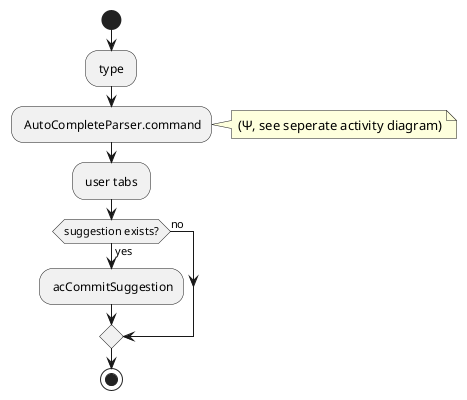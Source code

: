 @startuml
' https://plantuml.com/activity-diagram
start
: type ;

: AutoCompleteParser.command;
note right
  (Ψ, see seperate activity diagram)
end note

: user tabs ;

if (suggestion exists?) then (yes)
  : acCommitSuggestion;
else (no)

endif

stop
@enduml



